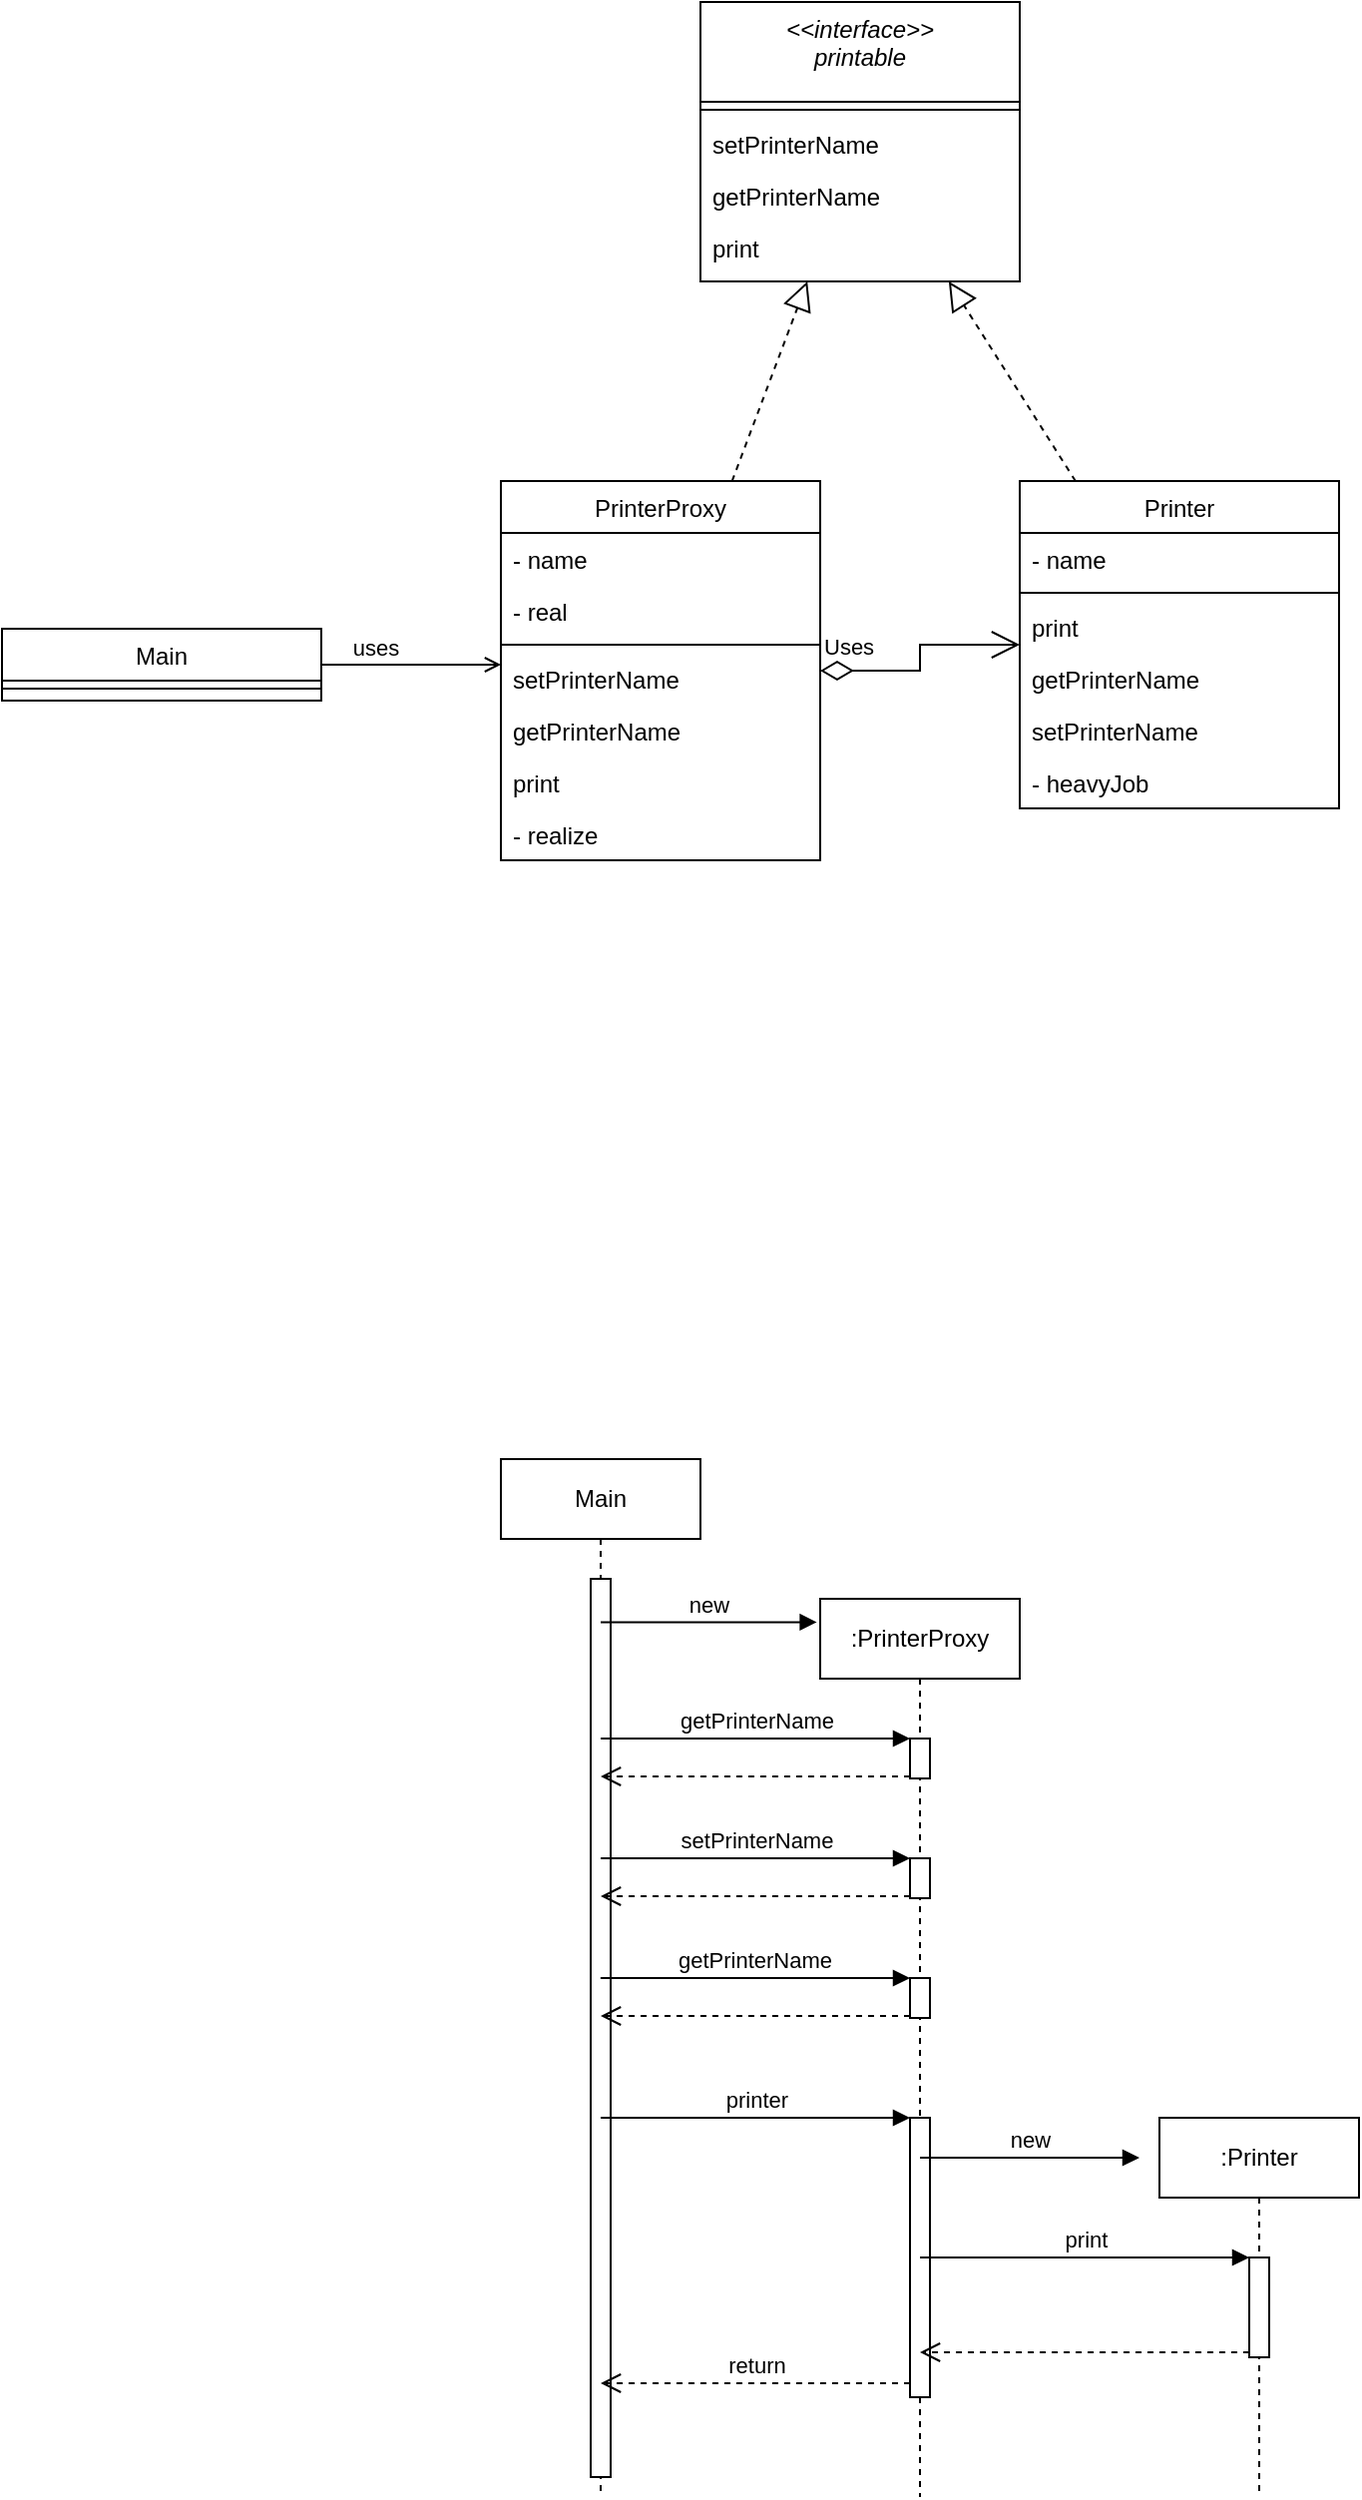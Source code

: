 <mxfile version="17.1.2" type="device"><diagram id="C5RBs43oDa-KdzZeNtuy" name="Page-1"><mxGraphModel dx="2827" dy="1162" grid="1" gridSize="10" guides="1" tooltips="1" connect="1" arrows="1" fold="1" page="1" pageScale="1" pageWidth="827" pageHeight="1169" math="0" shadow="0"><root><mxCell id="WIyWlLk6GJQsqaUBKTNV-0"/><mxCell id="WIyWlLk6GJQsqaUBKTNV-1" parent="WIyWlLk6GJQsqaUBKTNV-0"/><mxCell id="zkfFHV4jXpPFQw0GAbJ--0" value="&lt;&lt;interface&gt;&gt;&#10;printable" style="swimlane;fontStyle=2;align=center;verticalAlign=top;childLayout=stackLayout;horizontal=1;startSize=50;horizontalStack=0;resizeParent=1;resizeLast=0;collapsible=1;marginBottom=0;rounded=0;shadow=0;strokeWidth=1;" parent="WIyWlLk6GJQsqaUBKTNV-1" vertex="1"><mxGeometry x="220" y="120" width="160" height="140" as="geometry"><mxRectangle x="230" y="140" width="160" height="26" as="alternateBounds"/></mxGeometry></mxCell><mxCell id="zkfFHV4jXpPFQw0GAbJ--4" value="" style="line;html=1;strokeWidth=1;align=left;verticalAlign=middle;spacingTop=-1;spacingLeft=3;spacingRight=3;rotatable=0;labelPosition=right;points=[];portConstraint=eastwest;" parent="zkfFHV4jXpPFQw0GAbJ--0" vertex="1"><mxGeometry y="50" width="160" height="8" as="geometry"/></mxCell><mxCell id="zkfFHV4jXpPFQw0GAbJ--5" value="setPrinterName" style="text;align=left;verticalAlign=top;spacingLeft=4;spacingRight=4;overflow=hidden;rotatable=0;points=[[0,0.5],[1,0.5]];portConstraint=eastwest;" parent="zkfFHV4jXpPFQw0GAbJ--0" vertex="1"><mxGeometry y="58" width="160" height="26" as="geometry"/></mxCell><mxCell id="UtG0C-oN31ZV5HMWU-P5-1" value="getPrinterName" style="text;align=left;verticalAlign=top;spacingLeft=4;spacingRight=4;overflow=hidden;rotatable=0;points=[[0,0.5],[1,0.5]];portConstraint=eastwest;" vertex="1" parent="zkfFHV4jXpPFQw0GAbJ--0"><mxGeometry y="84" width="160" height="26" as="geometry"/></mxCell><mxCell id="UtG0C-oN31ZV5HMWU-P5-2" value="print" style="text;align=left;verticalAlign=top;spacingLeft=4;spacingRight=4;overflow=hidden;rotatable=0;points=[[0,0.5],[1,0.5]];portConstraint=eastwest;" vertex="1" parent="zkfFHV4jXpPFQw0GAbJ--0"><mxGeometry y="110" width="160" height="26" as="geometry"/></mxCell><mxCell id="zkfFHV4jXpPFQw0GAbJ--6" value="PrinterProxy" style="swimlane;fontStyle=0;align=center;verticalAlign=top;childLayout=stackLayout;horizontal=1;startSize=26;horizontalStack=0;resizeParent=1;resizeLast=0;collapsible=1;marginBottom=0;rounded=0;shadow=0;strokeWidth=1;" parent="WIyWlLk6GJQsqaUBKTNV-1" vertex="1"><mxGeometry x="120" y="360" width="160" height="190" as="geometry"><mxRectangle x="130" y="380" width="160" height="26" as="alternateBounds"/></mxGeometry></mxCell><mxCell id="zkfFHV4jXpPFQw0GAbJ--7" value="- name" style="text;align=left;verticalAlign=top;spacingLeft=4;spacingRight=4;overflow=hidden;rotatable=0;points=[[0,0.5],[1,0.5]];portConstraint=eastwest;" parent="zkfFHV4jXpPFQw0GAbJ--6" vertex="1"><mxGeometry y="26" width="160" height="26" as="geometry"/></mxCell><mxCell id="zkfFHV4jXpPFQw0GAbJ--8" value="- real" style="text;align=left;verticalAlign=top;spacingLeft=4;spacingRight=4;overflow=hidden;rotatable=0;points=[[0,0.5],[1,0.5]];portConstraint=eastwest;rounded=0;shadow=0;html=0;" parent="zkfFHV4jXpPFQw0GAbJ--6" vertex="1"><mxGeometry y="52" width="160" height="26" as="geometry"/></mxCell><mxCell id="zkfFHV4jXpPFQw0GAbJ--9" value="" style="line;html=1;strokeWidth=1;align=left;verticalAlign=middle;spacingTop=-1;spacingLeft=3;spacingRight=3;rotatable=0;labelPosition=right;points=[];portConstraint=eastwest;" parent="zkfFHV4jXpPFQw0GAbJ--6" vertex="1"><mxGeometry y="78" width="160" height="8" as="geometry"/></mxCell><mxCell id="zkfFHV4jXpPFQw0GAbJ--10" value="setPrinterName" style="text;align=left;verticalAlign=top;spacingLeft=4;spacingRight=4;overflow=hidden;rotatable=0;points=[[0,0.5],[1,0.5]];portConstraint=eastwest;fontStyle=0" parent="zkfFHV4jXpPFQw0GAbJ--6" vertex="1"><mxGeometry y="86" width="160" height="26" as="geometry"/></mxCell><mxCell id="UtG0C-oN31ZV5HMWU-P5-12" value="getPrinterName" style="text;align=left;verticalAlign=top;spacingLeft=4;spacingRight=4;overflow=hidden;rotatable=0;points=[[0,0.5],[1,0.5]];portConstraint=eastwest;" vertex="1" parent="zkfFHV4jXpPFQw0GAbJ--6"><mxGeometry y="112" width="160" height="26" as="geometry"/></mxCell><mxCell id="UtG0C-oN31ZV5HMWU-P5-13" value="print" style="text;align=left;verticalAlign=top;spacingLeft=4;spacingRight=4;overflow=hidden;rotatable=0;points=[[0,0.5],[1,0.5]];portConstraint=eastwest;" vertex="1" parent="zkfFHV4jXpPFQw0GAbJ--6"><mxGeometry y="138" width="160" height="26" as="geometry"/></mxCell><mxCell id="zkfFHV4jXpPFQw0GAbJ--11" value="- realize" style="text;align=left;verticalAlign=top;spacingLeft=4;spacingRight=4;overflow=hidden;rotatable=0;points=[[0,0.5],[1,0.5]];portConstraint=eastwest;" parent="zkfFHV4jXpPFQw0GAbJ--6" vertex="1"><mxGeometry y="164" width="160" height="26" as="geometry"/></mxCell><mxCell id="zkfFHV4jXpPFQw0GAbJ--13" value="Printer" style="swimlane;fontStyle=0;align=center;verticalAlign=top;childLayout=stackLayout;horizontal=1;startSize=26;horizontalStack=0;resizeParent=1;resizeLast=0;collapsible=1;marginBottom=0;rounded=0;shadow=0;strokeWidth=1;" parent="WIyWlLk6GJQsqaUBKTNV-1" vertex="1"><mxGeometry x="380" y="360" width="160" height="164" as="geometry"><mxRectangle x="340" y="380" width="170" height="26" as="alternateBounds"/></mxGeometry></mxCell><mxCell id="zkfFHV4jXpPFQw0GAbJ--14" value="- name" style="text;align=left;verticalAlign=top;spacingLeft=4;spacingRight=4;overflow=hidden;rotatable=0;points=[[0,0.5],[1,0.5]];portConstraint=eastwest;" parent="zkfFHV4jXpPFQw0GAbJ--13" vertex="1"><mxGeometry y="26" width="160" height="26" as="geometry"/></mxCell><mxCell id="zkfFHV4jXpPFQw0GAbJ--15" value="" style="line;html=1;strokeWidth=1;align=left;verticalAlign=middle;spacingTop=-1;spacingLeft=3;spacingRight=3;rotatable=0;labelPosition=right;points=[];portConstraint=eastwest;" parent="zkfFHV4jXpPFQw0GAbJ--13" vertex="1"><mxGeometry y="52" width="160" height="8" as="geometry"/></mxCell><mxCell id="UtG0C-oN31ZV5HMWU-P5-15" value="print" style="text;align=left;verticalAlign=top;spacingLeft=4;spacingRight=4;overflow=hidden;rotatable=0;points=[[0,0.5],[1,0.5]];portConstraint=eastwest;" vertex="1" parent="zkfFHV4jXpPFQw0GAbJ--13"><mxGeometry y="60" width="160" height="26" as="geometry"/></mxCell><mxCell id="UtG0C-oN31ZV5HMWU-P5-16" value="getPrinterName" style="text;align=left;verticalAlign=top;spacingLeft=4;spacingRight=4;overflow=hidden;rotatable=0;points=[[0,0.5],[1,0.5]];portConstraint=eastwest;" vertex="1" parent="zkfFHV4jXpPFQw0GAbJ--13"><mxGeometry y="86" width="160" height="26" as="geometry"/></mxCell><mxCell id="UtG0C-oN31ZV5HMWU-P5-14" value="setPrinterName" style="text;align=left;verticalAlign=top;spacingLeft=4;spacingRight=4;overflow=hidden;rotatable=0;points=[[0,0.5],[1,0.5]];portConstraint=eastwest;fontStyle=0" vertex="1" parent="zkfFHV4jXpPFQw0GAbJ--13"><mxGeometry y="112" width="160" height="26" as="geometry"/></mxCell><mxCell id="UtG0C-oN31ZV5HMWU-P5-17" value="- heavyJob" style="text;align=left;verticalAlign=top;spacingLeft=4;spacingRight=4;overflow=hidden;rotatable=0;points=[[0,0.5],[1,0.5]];portConstraint=eastwest;fontStyle=0" vertex="1" parent="zkfFHV4jXpPFQw0GAbJ--13"><mxGeometry y="138" width="160" height="26" as="geometry"/></mxCell><mxCell id="zkfFHV4jXpPFQw0GAbJ--17" value="Main" style="swimlane;fontStyle=0;align=center;verticalAlign=top;childLayout=stackLayout;horizontal=1;startSize=26;horizontalStack=0;resizeParent=1;resizeLast=0;collapsible=1;marginBottom=0;rounded=0;shadow=0;strokeWidth=1;" parent="WIyWlLk6GJQsqaUBKTNV-1" vertex="1"><mxGeometry x="-130" y="434" width="160" height="36" as="geometry"><mxRectangle x="550" y="140" width="160" height="26" as="alternateBounds"/></mxGeometry></mxCell><mxCell id="zkfFHV4jXpPFQw0GAbJ--23" value="" style="line;html=1;strokeWidth=1;align=left;verticalAlign=middle;spacingTop=-1;spacingLeft=3;spacingRight=3;rotatable=0;labelPosition=right;points=[];portConstraint=eastwest;" parent="zkfFHV4jXpPFQw0GAbJ--17" vertex="1"><mxGeometry y="26" width="160" height="8" as="geometry"/></mxCell><mxCell id="zkfFHV4jXpPFQw0GAbJ--26" value="uses" style="endArrow=open;shadow=0;strokeWidth=1;rounded=0;endFill=1;edgeStyle=elbowEdgeStyle;elbow=vertical;" parent="WIyWlLk6GJQsqaUBKTNV-1" source="zkfFHV4jXpPFQw0GAbJ--17" target="zkfFHV4jXpPFQw0GAbJ--6" edge="1"><mxGeometry x="0.5" y="41" relative="1" as="geometry"><mxPoint x="150" y="90" as="sourcePoint"/><mxPoint x="440" y="40" as="targetPoint"/><mxPoint x="-40" y="32" as="offset"/></mxGeometry></mxCell><mxCell id="UtG0C-oN31ZV5HMWU-P5-8" value="" style="endArrow=block;dashed=1;endFill=0;endSize=12;html=1;rounded=0;" edge="1" parent="WIyWlLk6GJQsqaUBKTNV-1" source="zkfFHV4jXpPFQw0GAbJ--13" target="zkfFHV4jXpPFQw0GAbJ--0"><mxGeometry width="160" relative="1" as="geometry"><mxPoint x="350" y="580" as="sourcePoint"/><mxPoint x="510" y="580" as="targetPoint"/></mxGeometry></mxCell><mxCell id="UtG0C-oN31ZV5HMWU-P5-9" value="" style="endArrow=block;dashed=1;endFill=0;endSize=12;html=1;rounded=0;" edge="1" parent="WIyWlLk6GJQsqaUBKTNV-1" source="zkfFHV4jXpPFQw0GAbJ--6" target="zkfFHV4jXpPFQw0GAbJ--0"><mxGeometry width="160" relative="1" as="geometry"><mxPoint x="404.537" y="370" as="sourcePoint"/><mxPoint x="300" y="130" as="targetPoint"/></mxGeometry></mxCell><mxCell id="UtG0C-oN31ZV5HMWU-P5-11" value="Uses" style="endArrow=open;html=1;endSize=12;startArrow=diamondThin;startSize=14;startFill=0;edgeStyle=orthogonalEdgeStyle;align=left;verticalAlign=bottom;rounded=0;" edge="1" parent="WIyWlLk6GJQsqaUBKTNV-1" source="zkfFHV4jXpPFQw0GAbJ--6" target="zkfFHV4jXpPFQw0GAbJ--13"><mxGeometry x="-1" y="3" relative="1" as="geometry"><mxPoint x="60" y="620" as="sourcePoint"/><mxPoint x="220" y="620" as="targetPoint"/></mxGeometry></mxCell><mxCell id="UtG0C-oN31ZV5HMWU-P5-18" value="Main" style="shape=umlLifeline;perimeter=lifelinePerimeter;whiteSpace=wrap;html=1;container=1;collapsible=0;recursiveResize=0;outlineConnect=0;" vertex="1" parent="WIyWlLk6GJQsqaUBKTNV-1"><mxGeometry x="120" y="850" width="100" height="520" as="geometry"/></mxCell><mxCell id="UtG0C-oN31ZV5HMWU-P5-21" value="" style="html=1;points=[];perimeter=orthogonalPerimeter;" vertex="1" parent="UtG0C-oN31ZV5HMWU-P5-18"><mxGeometry x="45" y="60" width="10" height="450" as="geometry"/></mxCell><mxCell id="UtG0C-oN31ZV5HMWU-P5-19" value=":PrinterProxy" style="shape=umlLifeline;perimeter=lifelinePerimeter;whiteSpace=wrap;html=1;container=1;collapsible=0;recursiveResize=0;outlineConnect=0;" vertex="1" parent="WIyWlLk6GJQsqaUBKTNV-1"><mxGeometry x="280" y="920" width="100" height="450" as="geometry"/></mxCell><mxCell id="UtG0C-oN31ZV5HMWU-P5-23" value="" style="html=1;points=[];perimeter=orthogonalPerimeter;" vertex="1" parent="UtG0C-oN31ZV5HMWU-P5-19"><mxGeometry x="45" y="70" width="10" height="20" as="geometry"/></mxCell><mxCell id="UtG0C-oN31ZV5HMWU-P5-26" value="" style="html=1;points=[];perimeter=orthogonalPerimeter;" vertex="1" parent="UtG0C-oN31ZV5HMWU-P5-19"><mxGeometry x="45" y="130" width="10" height="20" as="geometry"/></mxCell><mxCell id="UtG0C-oN31ZV5HMWU-P5-29" value="" style="html=1;points=[];perimeter=orthogonalPerimeter;" vertex="1" parent="UtG0C-oN31ZV5HMWU-P5-19"><mxGeometry x="45" y="190" width="10" height="20" as="geometry"/></mxCell><mxCell id="UtG0C-oN31ZV5HMWU-P5-32" value="" style="html=1;points=[];perimeter=orthogonalPerimeter;" vertex="1" parent="UtG0C-oN31ZV5HMWU-P5-19"><mxGeometry x="45" y="260" width="10" height="140" as="geometry"/></mxCell><mxCell id="UtG0C-oN31ZV5HMWU-P5-20" value=":Printer" style="shape=umlLifeline;perimeter=lifelinePerimeter;whiteSpace=wrap;html=1;container=1;collapsible=0;recursiveResize=0;outlineConnect=0;" vertex="1" parent="WIyWlLk6GJQsqaUBKTNV-1"><mxGeometry x="450" y="1180" width="100" height="190" as="geometry"/></mxCell><mxCell id="UtG0C-oN31ZV5HMWU-P5-36" value="" style="html=1;points=[];perimeter=orthogonalPerimeter;" vertex="1" parent="UtG0C-oN31ZV5HMWU-P5-20"><mxGeometry x="45" y="70" width="10" height="50" as="geometry"/></mxCell><mxCell id="UtG0C-oN31ZV5HMWU-P5-24" value="getPrinterName" style="html=1;verticalAlign=bottom;endArrow=block;entryX=0;entryY=0;rounded=0;" edge="1" target="UtG0C-oN31ZV5HMWU-P5-23" parent="WIyWlLk6GJQsqaUBKTNV-1" source="UtG0C-oN31ZV5HMWU-P5-18"><mxGeometry relative="1" as="geometry"><mxPoint x="180" y="990" as="sourcePoint"/></mxGeometry></mxCell><mxCell id="UtG0C-oN31ZV5HMWU-P5-25" value="" style="html=1;verticalAlign=bottom;endArrow=open;dashed=1;endSize=8;exitX=0;exitY=0.95;rounded=0;" edge="1" source="UtG0C-oN31ZV5HMWU-P5-23" parent="WIyWlLk6GJQsqaUBKTNV-1" target="UtG0C-oN31ZV5HMWU-P5-18"><mxGeometry relative="1" as="geometry"><mxPoint x="180" y="1010" as="targetPoint"/></mxGeometry></mxCell><mxCell id="UtG0C-oN31ZV5HMWU-P5-27" value="setPrinterName" style="html=1;verticalAlign=bottom;endArrow=block;entryX=0;entryY=0;rounded=0;" edge="1" target="UtG0C-oN31ZV5HMWU-P5-26" parent="WIyWlLk6GJQsqaUBKTNV-1" source="UtG0C-oN31ZV5HMWU-P5-18"><mxGeometry relative="1" as="geometry"><mxPoint x="255" y="1050" as="sourcePoint"/></mxGeometry></mxCell><mxCell id="UtG0C-oN31ZV5HMWU-P5-28" value="" style="html=1;verticalAlign=bottom;endArrow=open;dashed=1;endSize=8;exitX=0;exitY=0.95;rounded=0;" edge="1" source="UtG0C-oN31ZV5HMWU-P5-26" parent="WIyWlLk6GJQsqaUBKTNV-1" target="UtG0C-oN31ZV5HMWU-P5-18"><mxGeometry relative="1" as="geometry"><mxPoint x="255" y="1126" as="targetPoint"/></mxGeometry></mxCell><mxCell id="UtG0C-oN31ZV5HMWU-P5-22" value="new" style="html=1;verticalAlign=bottom;endArrow=block;rounded=0;entryX=-0.017;entryY=0.026;entryDx=0;entryDy=0;entryPerimeter=0;" edge="1" parent="WIyWlLk6GJQsqaUBKTNV-1" source="UtG0C-oN31ZV5HMWU-P5-18" target="UtG0C-oN31ZV5HMWU-P5-19"><mxGeometry width="80" relative="1" as="geometry"><mxPoint x="190" y="940" as="sourcePoint"/><mxPoint x="270" y="937" as="targetPoint"/></mxGeometry></mxCell><mxCell id="UtG0C-oN31ZV5HMWU-P5-30" value="getPrinterName" style="html=1;verticalAlign=bottom;endArrow=block;entryX=0;entryY=0;rounded=0;" edge="1" target="UtG0C-oN31ZV5HMWU-P5-29" parent="WIyWlLk6GJQsqaUBKTNV-1"><mxGeometry relative="1" as="geometry"><mxPoint x="169.929" y="1110" as="sourcePoint"/></mxGeometry></mxCell><mxCell id="UtG0C-oN31ZV5HMWU-P5-31" value="" style="html=1;verticalAlign=bottom;endArrow=open;dashed=1;endSize=8;exitX=0;exitY=0.95;rounded=0;" edge="1" source="UtG0C-oN31ZV5HMWU-P5-29" parent="WIyWlLk6GJQsqaUBKTNV-1" target="UtG0C-oN31ZV5HMWU-P5-18"><mxGeometry relative="1" as="geometry"><mxPoint x="169.929" y="1186" as="targetPoint"/></mxGeometry></mxCell><mxCell id="UtG0C-oN31ZV5HMWU-P5-33" value="printer" style="html=1;verticalAlign=bottom;endArrow=block;entryX=0;entryY=0;rounded=0;" edge="1" target="UtG0C-oN31ZV5HMWU-P5-32" parent="WIyWlLk6GJQsqaUBKTNV-1" source="UtG0C-oN31ZV5HMWU-P5-18"><mxGeometry relative="1" as="geometry"><mxPoint x="255" y="1180" as="sourcePoint"/></mxGeometry></mxCell><mxCell id="UtG0C-oN31ZV5HMWU-P5-34" value="return" style="html=1;verticalAlign=bottom;endArrow=open;dashed=1;endSize=8;exitX=0;exitY=0.95;rounded=0;" edge="1" source="UtG0C-oN31ZV5HMWU-P5-32" parent="WIyWlLk6GJQsqaUBKTNV-1" target="UtG0C-oN31ZV5HMWU-P5-18"><mxGeometry relative="1" as="geometry"><mxPoint x="255" y="1256" as="targetPoint"/></mxGeometry></mxCell><mxCell id="UtG0C-oN31ZV5HMWU-P5-35" value="new" style="html=1;verticalAlign=bottom;endArrow=block;rounded=0;" edge="1" parent="WIyWlLk6GJQsqaUBKTNV-1" source="UtG0C-oN31ZV5HMWU-P5-19"><mxGeometry width="80" relative="1" as="geometry"><mxPoint x="326" y="1228" as="sourcePoint"/><mxPoint x="440" y="1200" as="targetPoint"/></mxGeometry></mxCell><mxCell id="UtG0C-oN31ZV5HMWU-P5-37" value="print" style="html=1;verticalAlign=bottom;endArrow=block;entryX=0;entryY=0;rounded=0;" edge="1" target="UtG0C-oN31ZV5HMWU-P5-36" parent="WIyWlLk6GJQsqaUBKTNV-1" source="UtG0C-oN31ZV5HMWU-P5-19"><mxGeometry relative="1" as="geometry"><mxPoint x="425" y="1250" as="sourcePoint"/></mxGeometry></mxCell><mxCell id="UtG0C-oN31ZV5HMWU-P5-38" value="" style="html=1;verticalAlign=bottom;endArrow=open;dashed=1;endSize=8;exitX=0;exitY=0.95;rounded=0;" edge="1" source="UtG0C-oN31ZV5HMWU-P5-36" parent="WIyWlLk6GJQsqaUBKTNV-1" target="UtG0C-oN31ZV5HMWU-P5-19"><mxGeometry relative="1" as="geometry"><mxPoint x="425" y="1326" as="targetPoint"/></mxGeometry></mxCell></root></mxGraphModel></diagram></mxfile>